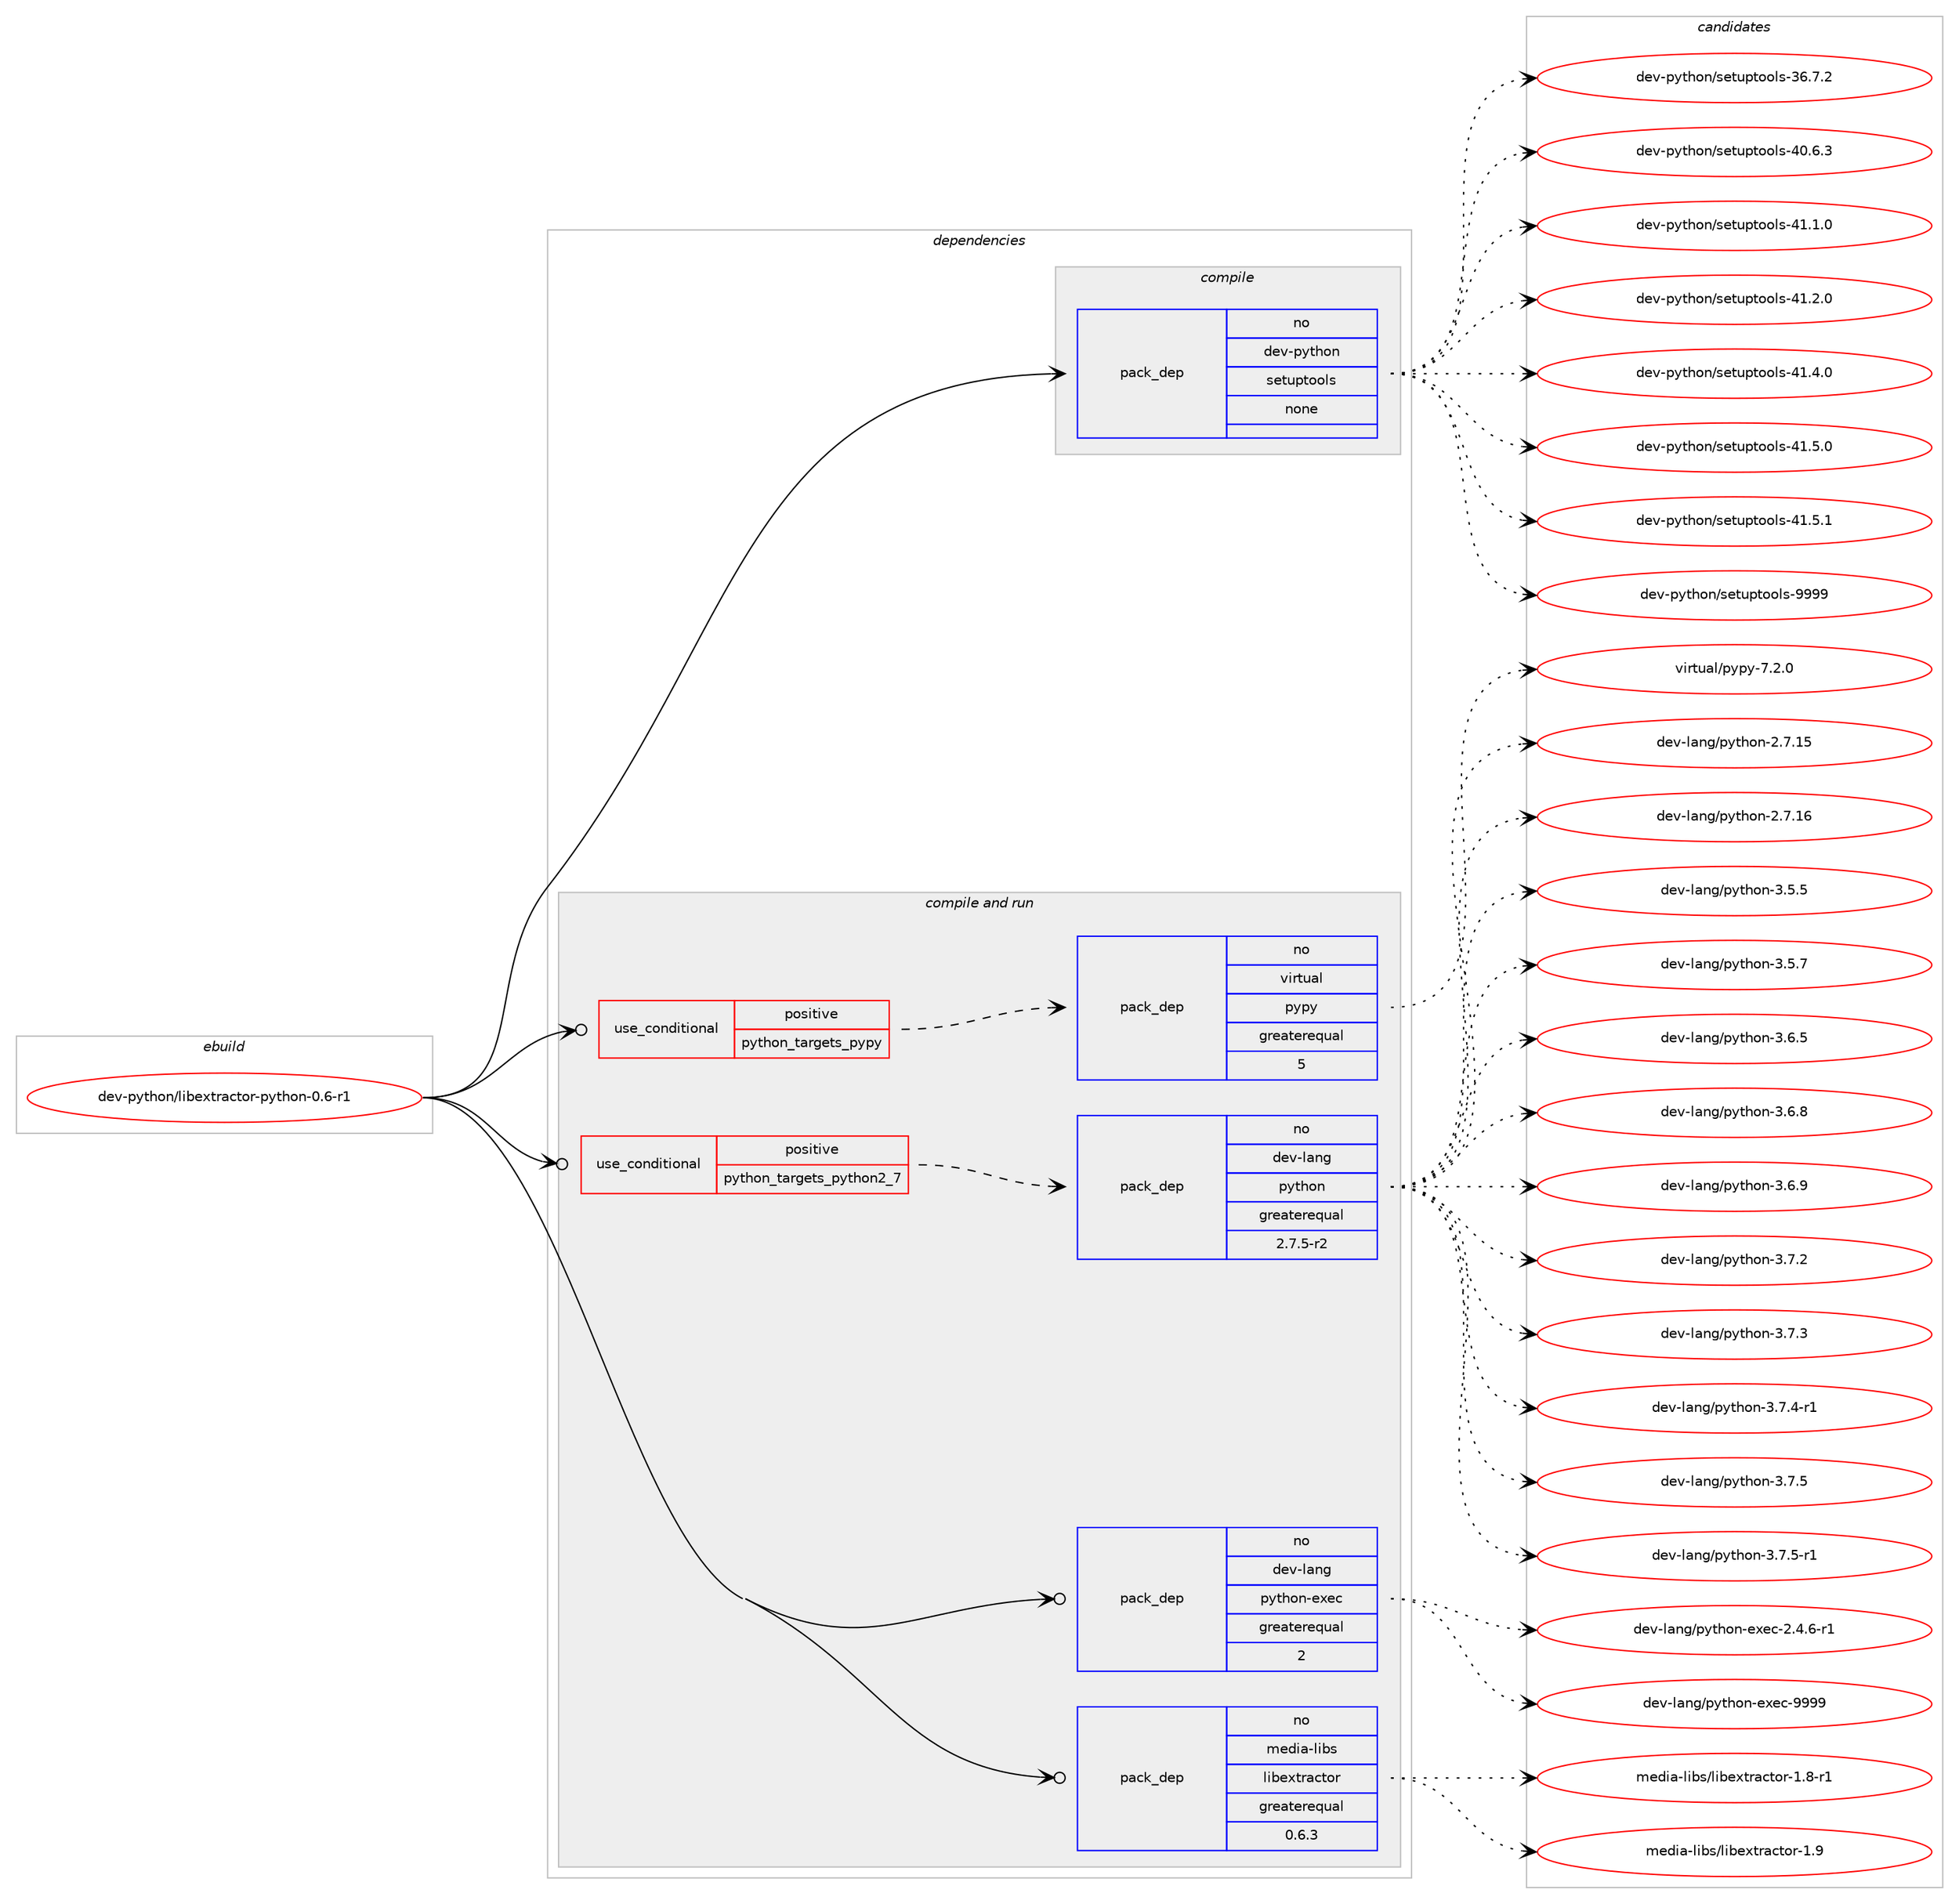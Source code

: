 digraph prolog {

# *************
# Graph options
# *************

newrank=true;
concentrate=true;
compound=true;
graph [rankdir=LR,fontname=Helvetica,fontsize=10,ranksep=1.5];#, ranksep=2.5, nodesep=0.2];
edge  [arrowhead=vee];
node  [fontname=Helvetica,fontsize=10];

# **********
# The ebuild
# **********

subgraph cluster_leftcol {
color=gray;
rank=same;
label=<<i>ebuild</i>>;
id [label="dev-python/libextractor-python-0.6-r1", color=red, width=4, href="../dev-python/libextractor-python-0.6-r1.svg"];
}

# ****************
# The dependencies
# ****************

subgraph cluster_midcol {
color=gray;
label=<<i>dependencies</i>>;
subgraph cluster_compile {
fillcolor="#eeeeee";
style=filled;
label=<<i>compile</i>>;
subgraph pack459097 {
dependency612833 [label=<<TABLE BORDER="0" CELLBORDER="1" CELLSPACING="0" CELLPADDING="4" WIDTH="220"><TR><TD ROWSPAN="6" CELLPADDING="30">pack_dep</TD></TR><TR><TD WIDTH="110">no</TD></TR><TR><TD>dev-python</TD></TR><TR><TD>setuptools</TD></TR><TR><TD>none</TD></TR><TR><TD></TD></TR></TABLE>>, shape=none, color=blue];
}
id:e -> dependency612833:w [weight=20,style="solid",arrowhead="vee"];
}
subgraph cluster_compileandrun {
fillcolor="#eeeeee";
style=filled;
label=<<i>compile and run</i>>;
subgraph cond141932 {
dependency612834 [label=<<TABLE BORDER="0" CELLBORDER="1" CELLSPACING="0" CELLPADDING="4"><TR><TD ROWSPAN="3" CELLPADDING="10">use_conditional</TD></TR><TR><TD>positive</TD></TR><TR><TD>python_targets_pypy</TD></TR></TABLE>>, shape=none, color=red];
subgraph pack459098 {
dependency612835 [label=<<TABLE BORDER="0" CELLBORDER="1" CELLSPACING="0" CELLPADDING="4" WIDTH="220"><TR><TD ROWSPAN="6" CELLPADDING="30">pack_dep</TD></TR><TR><TD WIDTH="110">no</TD></TR><TR><TD>virtual</TD></TR><TR><TD>pypy</TD></TR><TR><TD>greaterequal</TD></TR><TR><TD>5</TD></TR></TABLE>>, shape=none, color=blue];
}
dependency612834:e -> dependency612835:w [weight=20,style="dashed",arrowhead="vee"];
}
id:e -> dependency612834:w [weight=20,style="solid",arrowhead="odotvee"];
subgraph cond141933 {
dependency612836 [label=<<TABLE BORDER="0" CELLBORDER="1" CELLSPACING="0" CELLPADDING="4"><TR><TD ROWSPAN="3" CELLPADDING="10">use_conditional</TD></TR><TR><TD>positive</TD></TR><TR><TD>python_targets_python2_7</TD></TR></TABLE>>, shape=none, color=red];
subgraph pack459099 {
dependency612837 [label=<<TABLE BORDER="0" CELLBORDER="1" CELLSPACING="0" CELLPADDING="4" WIDTH="220"><TR><TD ROWSPAN="6" CELLPADDING="30">pack_dep</TD></TR><TR><TD WIDTH="110">no</TD></TR><TR><TD>dev-lang</TD></TR><TR><TD>python</TD></TR><TR><TD>greaterequal</TD></TR><TR><TD>2.7.5-r2</TD></TR></TABLE>>, shape=none, color=blue];
}
dependency612836:e -> dependency612837:w [weight=20,style="dashed",arrowhead="vee"];
}
id:e -> dependency612836:w [weight=20,style="solid",arrowhead="odotvee"];
subgraph pack459100 {
dependency612838 [label=<<TABLE BORDER="0" CELLBORDER="1" CELLSPACING="0" CELLPADDING="4" WIDTH="220"><TR><TD ROWSPAN="6" CELLPADDING="30">pack_dep</TD></TR><TR><TD WIDTH="110">no</TD></TR><TR><TD>dev-lang</TD></TR><TR><TD>python-exec</TD></TR><TR><TD>greaterequal</TD></TR><TR><TD>2</TD></TR></TABLE>>, shape=none, color=blue];
}
id:e -> dependency612838:w [weight=20,style="solid",arrowhead="odotvee"];
subgraph pack459101 {
dependency612839 [label=<<TABLE BORDER="0" CELLBORDER="1" CELLSPACING="0" CELLPADDING="4" WIDTH="220"><TR><TD ROWSPAN="6" CELLPADDING="30">pack_dep</TD></TR><TR><TD WIDTH="110">no</TD></TR><TR><TD>media-libs</TD></TR><TR><TD>libextractor</TD></TR><TR><TD>greaterequal</TD></TR><TR><TD>0.6.3</TD></TR></TABLE>>, shape=none, color=blue];
}
id:e -> dependency612839:w [weight=20,style="solid",arrowhead="odotvee"];
}
subgraph cluster_run {
fillcolor="#eeeeee";
style=filled;
label=<<i>run</i>>;
}
}

# **************
# The candidates
# **************

subgraph cluster_choices {
rank=same;
color=gray;
label=<<i>candidates</i>>;

subgraph choice459097 {
color=black;
nodesep=1;
choice100101118451121211161041111104711510111611711211611111110811545515446554650 [label="dev-python/setuptools-36.7.2", color=red, width=4,href="../dev-python/setuptools-36.7.2.svg"];
choice100101118451121211161041111104711510111611711211611111110811545524846544651 [label="dev-python/setuptools-40.6.3", color=red, width=4,href="../dev-python/setuptools-40.6.3.svg"];
choice100101118451121211161041111104711510111611711211611111110811545524946494648 [label="dev-python/setuptools-41.1.0", color=red, width=4,href="../dev-python/setuptools-41.1.0.svg"];
choice100101118451121211161041111104711510111611711211611111110811545524946504648 [label="dev-python/setuptools-41.2.0", color=red, width=4,href="../dev-python/setuptools-41.2.0.svg"];
choice100101118451121211161041111104711510111611711211611111110811545524946524648 [label="dev-python/setuptools-41.4.0", color=red, width=4,href="../dev-python/setuptools-41.4.0.svg"];
choice100101118451121211161041111104711510111611711211611111110811545524946534648 [label="dev-python/setuptools-41.5.0", color=red, width=4,href="../dev-python/setuptools-41.5.0.svg"];
choice100101118451121211161041111104711510111611711211611111110811545524946534649 [label="dev-python/setuptools-41.5.1", color=red, width=4,href="../dev-python/setuptools-41.5.1.svg"];
choice10010111845112121116104111110471151011161171121161111111081154557575757 [label="dev-python/setuptools-9999", color=red, width=4,href="../dev-python/setuptools-9999.svg"];
dependency612833:e -> choice100101118451121211161041111104711510111611711211611111110811545515446554650:w [style=dotted,weight="100"];
dependency612833:e -> choice100101118451121211161041111104711510111611711211611111110811545524846544651:w [style=dotted,weight="100"];
dependency612833:e -> choice100101118451121211161041111104711510111611711211611111110811545524946494648:w [style=dotted,weight="100"];
dependency612833:e -> choice100101118451121211161041111104711510111611711211611111110811545524946504648:w [style=dotted,weight="100"];
dependency612833:e -> choice100101118451121211161041111104711510111611711211611111110811545524946524648:w [style=dotted,weight="100"];
dependency612833:e -> choice100101118451121211161041111104711510111611711211611111110811545524946534648:w [style=dotted,weight="100"];
dependency612833:e -> choice100101118451121211161041111104711510111611711211611111110811545524946534649:w [style=dotted,weight="100"];
dependency612833:e -> choice10010111845112121116104111110471151011161171121161111111081154557575757:w [style=dotted,weight="100"];
}
subgraph choice459098 {
color=black;
nodesep=1;
choice1181051141161179710847112121112121455546504648 [label="virtual/pypy-7.2.0", color=red, width=4,href="../virtual/pypy-7.2.0.svg"];
dependency612835:e -> choice1181051141161179710847112121112121455546504648:w [style=dotted,weight="100"];
}
subgraph choice459099 {
color=black;
nodesep=1;
choice10010111845108971101034711212111610411111045504655464953 [label="dev-lang/python-2.7.15", color=red, width=4,href="../dev-lang/python-2.7.15.svg"];
choice10010111845108971101034711212111610411111045504655464954 [label="dev-lang/python-2.7.16", color=red, width=4,href="../dev-lang/python-2.7.16.svg"];
choice100101118451089711010347112121116104111110455146534653 [label="dev-lang/python-3.5.5", color=red, width=4,href="../dev-lang/python-3.5.5.svg"];
choice100101118451089711010347112121116104111110455146534655 [label="dev-lang/python-3.5.7", color=red, width=4,href="../dev-lang/python-3.5.7.svg"];
choice100101118451089711010347112121116104111110455146544653 [label="dev-lang/python-3.6.5", color=red, width=4,href="../dev-lang/python-3.6.5.svg"];
choice100101118451089711010347112121116104111110455146544656 [label="dev-lang/python-3.6.8", color=red, width=4,href="../dev-lang/python-3.6.8.svg"];
choice100101118451089711010347112121116104111110455146544657 [label="dev-lang/python-3.6.9", color=red, width=4,href="../dev-lang/python-3.6.9.svg"];
choice100101118451089711010347112121116104111110455146554650 [label="dev-lang/python-3.7.2", color=red, width=4,href="../dev-lang/python-3.7.2.svg"];
choice100101118451089711010347112121116104111110455146554651 [label="dev-lang/python-3.7.3", color=red, width=4,href="../dev-lang/python-3.7.3.svg"];
choice1001011184510897110103471121211161041111104551465546524511449 [label="dev-lang/python-3.7.4-r1", color=red, width=4,href="../dev-lang/python-3.7.4-r1.svg"];
choice100101118451089711010347112121116104111110455146554653 [label="dev-lang/python-3.7.5", color=red, width=4,href="../dev-lang/python-3.7.5.svg"];
choice1001011184510897110103471121211161041111104551465546534511449 [label="dev-lang/python-3.7.5-r1", color=red, width=4,href="../dev-lang/python-3.7.5-r1.svg"];
dependency612837:e -> choice10010111845108971101034711212111610411111045504655464953:w [style=dotted,weight="100"];
dependency612837:e -> choice10010111845108971101034711212111610411111045504655464954:w [style=dotted,weight="100"];
dependency612837:e -> choice100101118451089711010347112121116104111110455146534653:w [style=dotted,weight="100"];
dependency612837:e -> choice100101118451089711010347112121116104111110455146534655:w [style=dotted,weight="100"];
dependency612837:e -> choice100101118451089711010347112121116104111110455146544653:w [style=dotted,weight="100"];
dependency612837:e -> choice100101118451089711010347112121116104111110455146544656:w [style=dotted,weight="100"];
dependency612837:e -> choice100101118451089711010347112121116104111110455146544657:w [style=dotted,weight="100"];
dependency612837:e -> choice100101118451089711010347112121116104111110455146554650:w [style=dotted,weight="100"];
dependency612837:e -> choice100101118451089711010347112121116104111110455146554651:w [style=dotted,weight="100"];
dependency612837:e -> choice1001011184510897110103471121211161041111104551465546524511449:w [style=dotted,weight="100"];
dependency612837:e -> choice100101118451089711010347112121116104111110455146554653:w [style=dotted,weight="100"];
dependency612837:e -> choice1001011184510897110103471121211161041111104551465546534511449:w [style=dotted,weight="100"];
}
subgraph choice459100 {
color=black;
nodesep=1;
choice10010111845108971101034711212111610411111045101120101994550465246544511449 [label="dev-lang/python-exec-2.4.6-r1", color=red, width=4,href="../dev-lang/python-exec-2.4.6-r1.svg"];
choice10010111845108971101034711212111610411111045101120101994557575757 [label="dev-lang/python-exec-9999", color=red, width=4,href="../dev-lang/python-exec-9999.svg"];
dependency612838:e -> choice10010111845108971101034711212111610411111045101120101994550465246544511449:w [style=dotted,weight="100"];
dependency612838:e -> choice10010111845108971101034711212111610411111045101120101994557575757:w [style=dotted,weight="100"];
}
subgraph choice459101 {
color=black;
nodesep=1;
choice10910110010597451081059811547108105981011201161149799116111114454946564511449 [label="media-libs/libextractor-1.8-r1", color=red, width=4,href="../media-libs/libextractor-1.8-r1.svg"];
choice1091011001059745108105981154710810598101120116114979911611111445494657 [label="media-libs/libextractor-1.9", color=red, width=4,href="../media-libs/libextractor-1.9.svg"];
dependency612839:e -> choice10910110010597451081059811547108105981011201161149799116111114454946564511449:w [style=dotted,weight="100"];
dependency612839:e -> choice1091011001059745108105981154710810598101120116114979911611111445494657:w [style=dotted,weight="100"];
}
}

}
